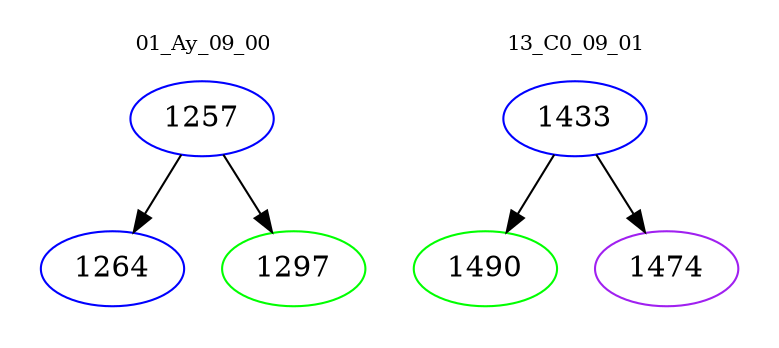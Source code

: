 digraph{
subgraph cluster_0 {
color = white
label = "01_Ay_09_00";
fontsize=10;
T0_1257 [label="1257", color="blue"]
T0_1257 -> T0_1264 [color="black"]
T0_1264 [label="1264", color="blue"]
T0_1257 -> T0_1297 [color="black"]
T0_1297 [label="1297", color="green"]
}
subgraph cluster_1 {
color = white
label = "13_C0_09_01";
fontsize=10;
T1_1433 [label="1433", color="blue"]
T1_1433 -> T1_1490 [color="black"]
T1_1490 [label="1490", color="green"]
T1_1433 -> T1_1474 [color="black"]
T1_1474 [label="1474", color="purple"]
}
}
